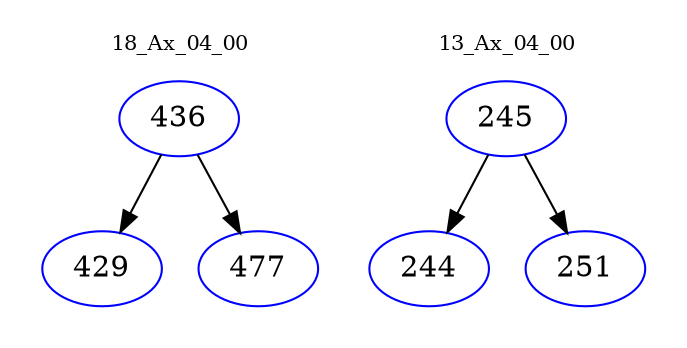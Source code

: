 digraph{
subgraph cluster_0 {
color = white
label = "18_Ax_04_00";
fontsize=10;
T0_436 [label="436", color="blue"]
T0_436 -> T0_429 [color="black"]
T0_429 [label="429", color="blue"]
T0_436 -> T0_477 [color="black"]
T0_477 [label="477", color="blue"]
}
subgraph cluster_1 {
color = white
label = "13_Ax_04_00";
fontsize=10;
T1_245 [label="245", color="blue"]
T1_245 -> T1_244 [color="black"]
T1_244 [label="244", color="blue"]
T1_245 -> T1_251 [color="black"]
T1_251 [label="251", color="blue"]
}
}
